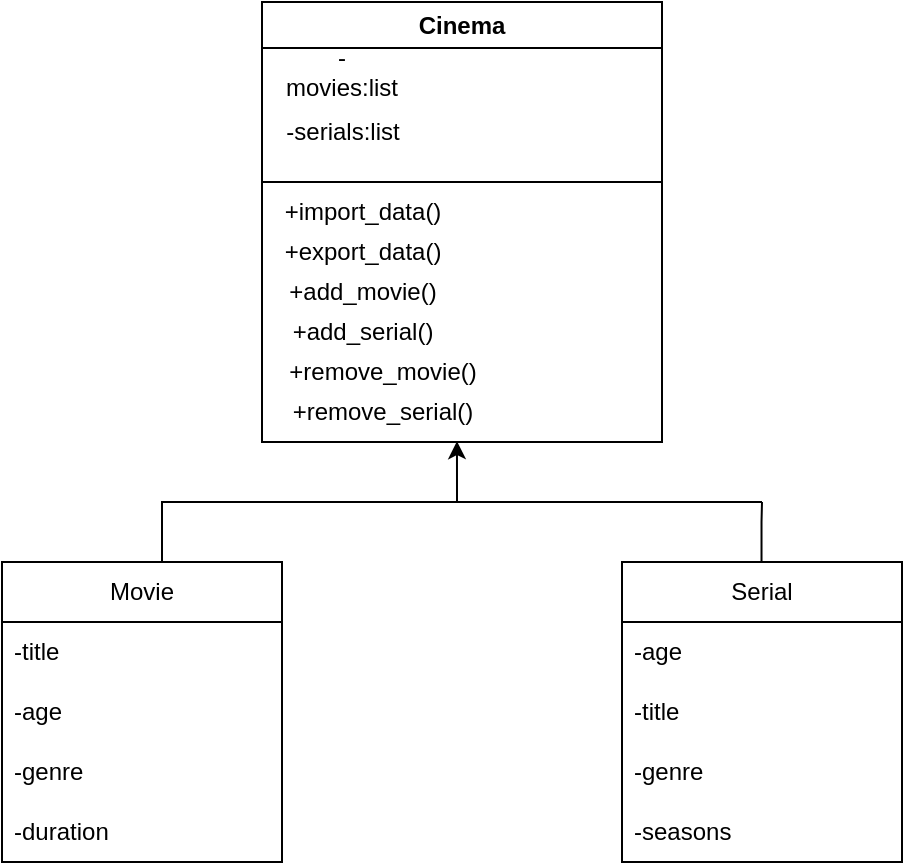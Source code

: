 <mxfile version="22.0.3" type="device">
  <diagram id="C5RBs43oDa-KdzZeNtuy" name="Page-1">
    <mxGraphModel dx="683" dy="359" grid="1" gridSize="10" guides="1" tooltips="1" connect="1" arrows="1" fold="1" page="1" pageScale="1" pageWidth="827" pageHeight="1169" math="0" shadow="0">
      <root>
        <mxCell id="WIyWlLk6GJQsqaUBKTNV-0" />
        <mxCell id="WIyWlLk6GJQsqaUBKTNV-1" parent="WIyWlLk6GJQsqaUBKTNV-0" />
        <mxCell id="HnD8o6Pj7AEyhC-70qj5-0" value="Cinema" style="swimlane;whiteSpace=wrap;html=1;" vertex="1" parent="WIyWlLk6GJQsqaUBKTNV-1">
          <mxGeometry x="380" y="110" width="200" height="220" as="geometry" />
        </mxCell>
        <mxCell id="HnD8o6Pj7AEyhC-70qj5-2" value="-movies:list" style="text;html=1;strokeColor=none;fillColor=none;align=center;verticalAlign=middle;whiteSpace=wrap;rounded=0;" vertex="1" parent="HnD8o6Pj7AEyhC-70qj5-0">
          <mxGeometry x="10" y="20" width="60" height="30" as="geometry" />
        </mxCell>
        <mxCell id="HnD8o6Pj7AEyhC-70qj5-3" value="-serials:list" style="text;html=1;align=center;verticalAlign=middle;resizable=0;points=[];autosize=1;strokeColor=none;fillColor=none;" vertex="1" parent="HnD8o6Pj7AEyhC-70qj5-0">
          <mxGeometry y="50" width="80" height="30" as="geometry" />
        </mxCell>
        <mxCell id="HnD8o6Pj7AEyhC-70qj5-4" value="" style="endArrow=none;html=1;rounded=0;" edge="1" parent="HnD8o6Pj7AEyhC-70qj5-0">
          <mxGeometry width="50" height="50" relative="1" as="geometry">
            <mxPoint y="90" as="sourcePoint" />
            <mxPoint x="200" y="90" as="targetPoint" />
            <Array as="points">
              <mxPoint x="74" y="90" />
            </Array>
          </mxGeometry>
        </mxCell>
        <mxCell id="HnD8o6Pj7AEyhC-70qj5-5" value="+import_data()" style="text;html=1;align=center;verticalAlign=middle;resizable=0;points=[];autosize=1;strokeColor=none;fillColor=none;" vertex="1" parent="HnD8o6Pj7AEyhC-70qj5-0">
          <mxGeometry y="90" width="100" height="30" as="geometry" />
        </mxCell>
        <mxCell id="HnD8o6Pj7AEyhC-70qj5-6" value="+export_data()" style="text;html=1;align=center;verticalAlign=middle;resizable=0;points=[];autosize=1;strokeColor=none;fillColor=none;" vertex="1" parent="HnD8o6Pj7AEyhC-70qj5-0">
          <mxGeometry y="110" width="100" height="30" as="geometry" />
        </mxCell>
        <mxCell id="HnD8o6Pj7AEyhC-70qj5-7" value="+add_movie()" style="text;html=1;align=center;verticalAlign=middle;resizable=0;points=[];autosize=1;strokeColor=none;fillColor=none;" vertex="1" parent="HnD8o6Pj7AEyhC-70qj5-0">
          <mxGeometry y="130" width="100" height="30" as="geometry" />
        </mxCell>
        <mxCell id="HnD8o6Pj7AEyhC-70qj5-8" value="+add_serial()" style="text;html=1;align=center;verticalAlign=middle;resizable=0;points=[];autosize=1;strokeColor=none;fillColor=none;" vertex="1" parent="HnD8o6Pj7AEyhC-70qj5-0">
          <mxGeometry y="150" width="100" height="30" as="geometry" />
        </mxCell>
        <mxCell id="HnD8o6Pj7AEyhC-70qj5-9" value="+remove_movie()" style="text;html=1;align=center;verticalAlign=middle;resizable=0;points=[];autosize=1;strokeColor=none;fillColor=none;" vertex="1" parent="HnD8o6Pj7AEyhC-70qj5-0">
          <mxGeometry y="170" width="120" height="30" as="geometry" />
        </mxCell>
        <mxCell id="HnD8o6Pj7AEyhC-70qj5-10" value="+remove_serial()" style="text;html=1;align=center;verticalAlign=middle;resizable=0;points=[];autosize=1;strokeColor=none;fillColor=none;" vertex="1" parent="HnD8o6Pj7AEyhC-70qj5-0">
          <mxGeometry y="190" width="120" height="30" as="geometry" />
        </mxCell>
        <mxCell id="HnD8o6Pj7AEyhC-70qj5-21" style="edgeStyle=orthogonalEdgeStyle;rounded=0;orthogonalLoop=1;jettySize=auto;html=1;entryX=0.729;entryY=0.986;entryDx=0;entryDy=0;entryPerimeter=0;" edge="1" parent="WIyWlLk6GJQsqaUBKTNV-1">
          <mxGeometry relative="1" as="geometry">
            <mxPoint x="330" y="390" as="sourcePoint" />
            <mxPoint x="477.48" y="329.58" as="targetPoint" />
            <Array as="points">
              <mxPoint x="330" y="360" />
              <mxPoint x="478" y="360" />
            </Array>
          </mxGeometry>
        </mxCell>
        <mxCell id="HnD8o6Pj7AEyhC-70qj5-11" value="Movie" style="swimlane;fontStyle=0;childLayout=stackLayout;horizontal=1;startSize=30;horizontalStack=0;resizeParent=1;resizeParentMax=0;resizeLast=0;collapsible=1;marginBottom=0;whiteSpace=wrap;html=1;" vertex="1" parent="WIyWlLk6GJQsqaUBKTNV-1">
          <mxGeometry x="250" y="390" width="140" height="150" as="geometry" />
        </mxCell>
        <mxCell id="HnD8o6Pj7AEyhC-70qj5-12" value="-title" style="text;strokeColor=none;fillColor=none;align=left;verticalAlign=middle;spacingLeft=4;spacingRight=4;overflow=hidden;points=[[0,0.5],[1,0.5]];portConstraint=eastwest;rotatable=0;whiteSpace=wrap;html=1;" vertex="1" parent="HnD8o6Pj7AEyhC-70qj5-11">
          <mxGeometry y="30" width="140" height="30" as="geometry" />
        </mxCell>
        <mxCell id="HnD8o6Pj7AEyhC-70qj5-27" value="-age" style="text;strokeColor=none;fillColor=none;align=left;verticalAlign=middle;spacingLeft=4;spacingRight=4;overflow=hidden;points=[[0,0.5],[1,0.5]];portConstraint=eastwest;rotatable=0;whiteSpace=wrap;html=1;" vertex="1" parent="HnD8o6Pj7AEyhC-70qj5-11">
          <mxGeometry y="60" width="140" height="30" as="geometry" />
        </mxCell>
        <mxCell id="HnD8o6Pj7AEyhC-70qj5-14" value="-genre" style="text;strokeColor=none;fillColor=none;align=left;verticalAlign=middle;spacingLeft=4;spacingRight=4;overflow=hidden;points=[[0,0.5],[1,0.5]];portConstraint=eastwest;rotatable=0;whiteSpace=wrap;html=1;" vertex="1" parent="HnD8o6Pj7AEyhC-70qj5-11">
          <mxGeometry y="90" width="140" height="30" as="geometry" />
        </mxCell>
        <mxCell id="HnD8o6Pj7AEyhC-70qj5-13" value="-duration" style="text;strokeColor=none;fillColor=none;align=left;verticalAlign=middle;spacingLeft=4;spacingRight=4;overflow=hidden;points=[[0,0.5],[1,0.5]];portConstraint=eastwest;rotatable=0;whiteSpace=wrap;html=1;" vertex="1" parent="HnD8o6Pj7AEyhC-70qj5-11">
          <mxGeometry y="120" width="140" height="30" as="geometry" />
        </mxCell>
        <mxCell id="HnD8o6Pj7AEyhC-70qj5-15" value="Serial" style="swimlane;fontStyle=0;childLayout=stackLayout;horizontal=1;startSize=30;horizontalStack=0;resizeParent=1;resizeParentMax=0;resizeLast=0;collapsible=1;marginBottom=0;whiteSpace=wrap;html=1;" vertex="1" parent="WIyWlLk6GJQsqaUBKTNV-1">
          <mxGeometry x="560" y="390" width="140" height="150" as="geometry" />
        </mxCell>
        <mxCell id="HnD8o6Pj7AEyhC-70qj5-16" value="-age" style="text;strokeColor=none;fillColor=none;align=left;verticalAlign=middle;spacingLeft=4;spacingRight=4;overflow=hidden;points=[[0,0.5],[1,0.5]];portConstraint=eastwest;rotatable=0;whiteSpace=wrap;html=1;" vertex="1" parent="HnD8o6Pj7AEyhC-70qj5-15">
          <mxGeometry y="30" width="140" height="30" as="geometry" />
        </mxCell>
        <mxCell id="HnD8o6Pj7AEyhC-70qj5-17" value="-title" style="text;strokeColor=none;fillColor=none;align=left;verticalAlign=middle;spacingLeft=4;spacingRight=4;overflow=hidden;points=[[0,0.5],[1,0.5]];portConstraint=eastwest;rotatable=0;whiteSpace=wrap;html=1;" vertex="1" parent="HnD8o6Pj7AEyhC-70qj5-15">
          <mxGeometry y="60" width="140" height="30" as="geometry" />
        </mxCell>
        <mxCell id="HnD8o6Pj7AEyhC-70qj5-29" value="-genre" style="text;strokeColor=none;fillColor=none;align=left;verticalAlign=middle;spacingLeft=4;spacingRight=4;overflow=hidden;points=[[0,0.5],[1,0.5]];portConstraint=eastwest;rotatable=0;whiteSpace=wrap;html=1;" vertex="1" parent="HnD8o6Pj7AEyhC-70qj5-15">
          <mxGeometry y="90" width="140" height="30" as="geometry" />
        </mxCell>
        <mxCell id="HnD8o6Pj7AEyhC-70qj5-30" value="-seasons" style="text;strokeColor=none;fillColor=none;align=left;verticalAlign=middle;spacingLeft=4;spacingRight=4;overflow=hidden;points=[[0,0.5],[1,0.5]];portConstraint=eastwest;rotatable=0;whiteSpace=wrap;html=1;" vertex="1" parent="HnD8o6Pj7AEyhC-70qj5-15">
          <mxGeometry y="120" width="140" height="30" as="geometry" />
        </mxCell>
        <mxCell id="HnD8o6Pj7AEyhC-70qj5-23" value="" style="endArrow=none;html=1;rounded=0;" edge="1" parent="WIyWlLk6GJQsqaUBKTNV-1">
          <mxGeometry width="50" height="50" relative="1" as="geometry">
            <mxPoint x="470" y="360" as="sourcePoint" />
            <mxPoint x="630" y="360" as="targetPoint" />
          </mxGeometry>
        </mxCell>
        <mxCell id="HnD8o6Pj7AEyhC-70qj5-26" value="" style="endArrow=none;html=1;rounded=0;" edge="1" parent="WIyWlLk6GJQsqaUBKTNV-1">
          <mxGeometry width="50" height="50" relative="1" as="geometry">
            <mxPoint x="629.76" y="390" as="sourcePoint" />
            <mxPoint x="630" y="360" as="targetPoint" />
            <Array as="points">
              <mxPoint x="629.76" y="370" />
            </Array>
          </mxGeometry>
        </mxCell>
      </root>
    </mxGraphModel>
  </diagram>
</mxfile>
